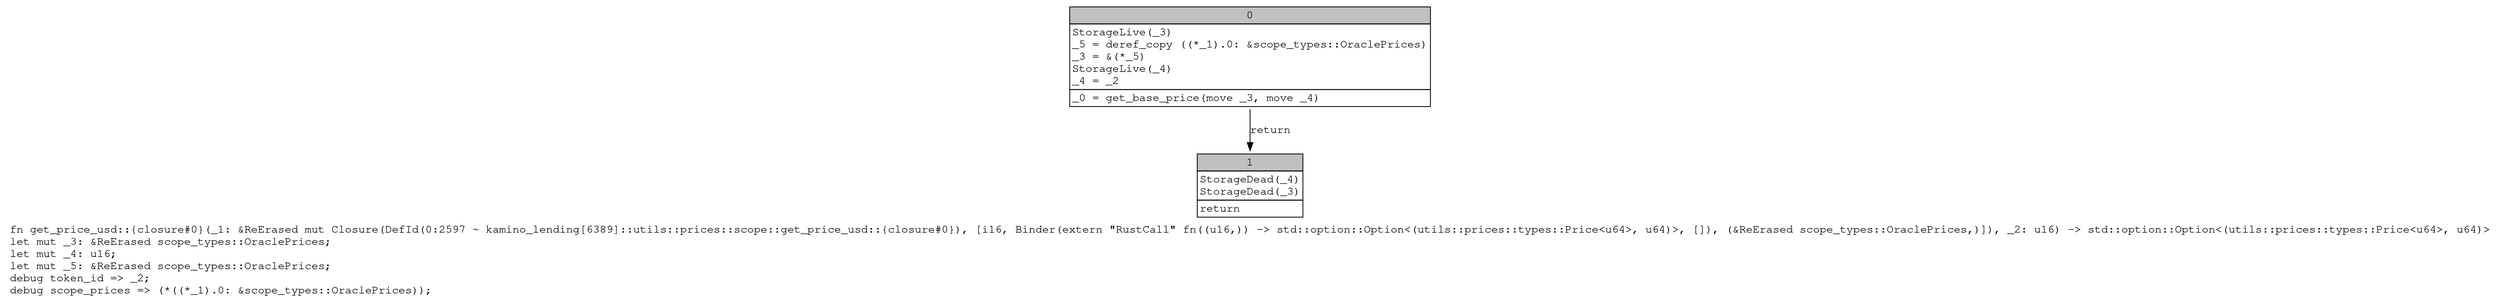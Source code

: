 digraph Mir_0_2597 {
    graph [fontname="Courier, monospace"];
    node [fontname="Courier, monospace"];
    edge [fontname="Courier, monospace"];
    label=<fn get_price_usd::{closure#0}(_1: &amp;ReErased mut Closure(DefId(0:2597 ~ kamino_lending[6389]::utils::prices::scope::get_price_usd::{closure#0}), [i16, Binder(extern &quot;RustCall&quot; fn((u16,)) -&gt; std::option::Option&lt;(utils::prices::types::Price&lt;u64&gt;, u64)&gt;, []), (&amp;ReErased scope_types::OraclePrices,)]), _2: u16) -&gt; std::option::Option&lt;(utils::prices::types::Price&lt;u64&gt;, u64)&gt;<br align="left"/>let mut _3: &amp;ReErased scope_types::OraclePrices;<br align="left"/>let mut _4: u16;<br align="left"/>let mut _5: &amp;ReErased scope_types::OraclePrices;<br align="left"/>debug token_id =&gt; _2;<br align="left"/>debug scope_prices =&gt; (*((*_1).0: &amp;scope_types::OraclePrices));<br align="left"/>>;
    bb0__0_2597 [shape="none", label=<<table border="0" cellborder="1" cellspacing="0"><tr><td bgcolor="gray" align="center" colspan="1">0</td></tr><tr><td align="left" balign="left">StorageLive(_3)<br/>_5 = deref_copy ((*_1).0: &amp;scope_types::OraclePrices)<br/>_3 = &amp;(*_5)<br/>StorageLive(_4)<br/>_4 = _2<br/></td></tr><tr><td align="left">_0 = get_base_price(move _3, move _4)</td></tr></table>>];
    bb1__0_2597 [shape="none", label=<<table border="0" cellborder="1" cellspacing="0"><tr><td bgcolor="gray" align="center" colspan="1">1</td></tr><tr><td align="left" balign="left">StorageDead(_4)<br/>StorageDead(_3)<br/></td></tr><tr><td align="left">return</td></tr></table>>];
    bb0__0_2597 -> bb1__0_2597 [label="return"];
}
